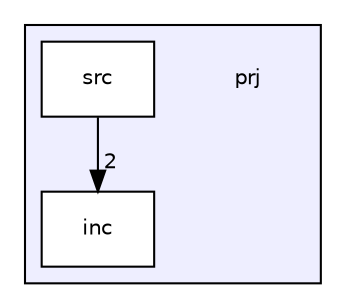digraph G {
  compound=true
  node [ fontsize="10", fontname="Helvetica"];
  edge [ labelfontsize="10", labelfontname="Helvetica"];
  subgraph clusterdir_79f8ee757588a493b1a6f500108cbae2 {
    graph [ bgcolor="#eeeeff", pencolor="black", label="" URL="dir_79f8ee757588a493b1a6f500108cbae2.html"];
    dir_79f8ee757588a493b1a6f500108cbae2 [shape=plaintext label="prj"];
    dir_e1820a3aaaa416b7fb7f296af154e9e3 [shape=box label="inc" color="black" fillcolor="white" style="filled" URL="dir_e1820a3aaaa416b7fb7f296af154e9e3.html"];
    dir_ccf4c640b873c32d01b6904a9dcd4400 [shape=box label="src" color="black" fillcolor="white" style="filled" URL="dir_ccf4c640b873c32d01b6904a9dcd4400.html"];
  }
  dir_ccf4c640b873c32d01b6904a9dcd4400->dir_e1820a3aaaa416b7fb7f296af154e9e3 [headlabel="2", labeldistance=1.5 headhref="dir_000001_000002.html"];
}
